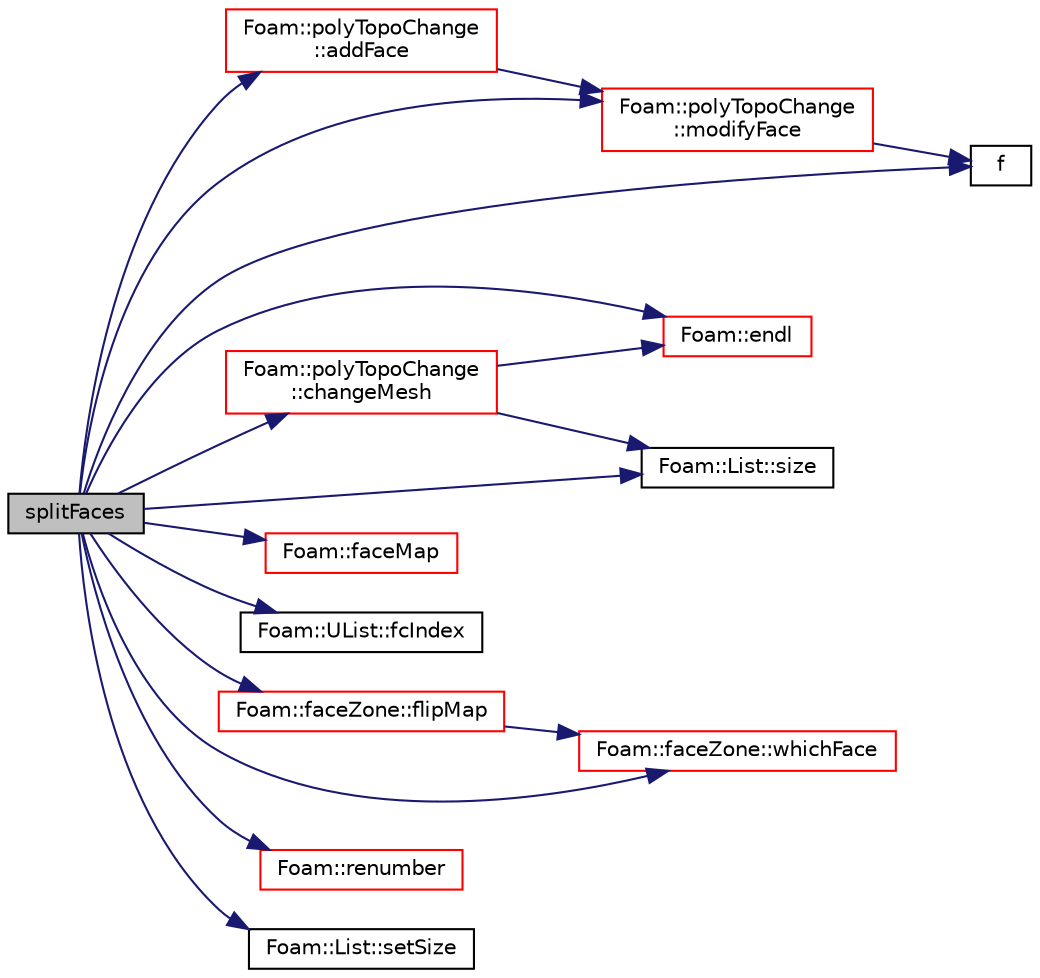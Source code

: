 digraph "splitFaces"
{
  bgcolor="transparent";
  edge [fontname="Helvetica",fontsize="10",labelfontname="Helvetica",labelfontsize="10"];
  node [fontname="Helvetica",fontsize="10",shape=record];
  rankdir="LR";
  Node12131 [label="splitFaces",height=0.2,width=0.4,color="black", fillcolor="grey75", style="filled", fontcolor="black"];
  Node12131 -> Node12132 [color="midnightblue",fontsize="10",style="solid",fontname="Helvetica"];
  Node12132 [label="Foam::polyTopoChange\l::addFace",height=0.2,width=0.4,color="red",URL="$a22449.html#aa4403c8bc86c5f108a55465c5f62d90c",tooltip="Add face to cells. Return new face label. "];
  Node12132 -> Node12135 [color="midnightblue",fontsize="10",style="solid",fontname="Helvetica"];
  Node12135 [label="Foam::polyTopoChange\l::modifyFace",height=0.2,width=0.4,color="red",URL="$a22449.html#a7d0d5d15783d4a43fcd10a838bece1ae",tooltip="Modify vertices or cell of face. "];
  Node12135 -> Node12136 [color="midnightblue",fontsize="10",style="solid",fontname="Helvetica"];
  Node12136 [label="f",height=0.2,width=0.4,color="black",URL="$a18335.html#a888be93833ac7a23170555c69c690288"];
  Node12131 -> Node12147 [color="midnightblue",fontsize="10",style="solid",fontname="Helvetica"];
  Node12147 [label="Foam::polyTopoChange\l::changeMesh",height=0.2,width=0.4,color="red",URL="$a22449.html#a1b105b13373ba9f1c7685f873b250cf2",tooltip="Inplace changes mesh without change of patches. "];
  Node12147 -> Node12148 [color="midnightblue",fontsize="10",style="solid",fontname="Helvetica"];
  Node12148 [label="Foam::endl",height=0.2,width=0.4,color="red",URL="$a21851.html#a2db8fe02a0d3909e9351bb4275b23ce4",tooltip="Add newline and flush stream. "];
  Node12147 -> Node12201 [color="midnightblue",fontsize="10",style="solid",fontname="Helvetica"];
  Node12201 [label="Foam::List::size",height=0.2,width=0.4,color="black",URL="$a26833.html#a8a5f6fa29bd4b500caf186f60245b384",tooltip="Override size to be inconsistent with allocated storage. "];
  Node12131 -> Node12148 [color="midnightblue",fontsize="10",style="solid",fontname="Helvetica"];
  Node12131 -> Node12136 [color="midnightblue",fontsize="10",style="solid",fontname="Helvetica"];
  Node12131 -> Node12272 [color="midnightblue",fontsize="10",style="solid",fontname="Helvetica"];
  Node12272 [label="Foam::faceMap",height=0.2,width=0.4,color="red",URL="$a21851.html#aa77215843e964fac259ab06e68d0ee02"];
  Node12131 -> Node12278 [color="midnightblue",fontsize="10",style="solid",fontname="Helvetica"];
  Node12278 [label="Foam::UList::fcIndex",height=0.2,width=0.4,color="black",URL="$a26837.html#a512534dbc231b74b95ff84902c1b2087",tooltip="Return the forward circular index, i.e. the next index. "];
  Node12131 -> Node12279 [color="midnightblue",fontsize="10",style="solid",fontname="Helvetica"];
  Node12279 [label="Foam::faceZone::flipMap",height=0.2,width=0.4,color="red",URL="$a28665.html#a03ecd61e4e943657de29efcacd488b19",tooltip="Return face flip map. "];
  Node12279 -> Node12562 [color="midnightblue",fontsize="10",style="solid",fontname="Helvetica"];
  Node12562 [label="Foam::faceZone::whichFace",height=0.2,width=0.4,color="red",URL="$a28665.html#a2a776b244e1eea320ab33cc0a21cf56a",tooltip="Helper function to re-direct to zone::localID(...) "];
  Node12131 -> Node12135 [color="midnightblue",fontsize="10",style="solid",fontname="Helvetica"];
  Node12131 -> Node12568 [color="midnightblue",fontsize="10",style="solid",fontname="Helvetica"];
  Node12568 [label="Foam::renumber",height=0.2,width=0.4,color="red",URL="$a21851.html#a495791c4d9e97a9fb63adc1124e336dd",tooltip="Renumber the values (not the indices) of a list. "];
  Node12131 -> Node12292 [color="midnightblue",fontsize="10",style="solid",fontname="Helvetica"];
  Node12292 [label="Foam::List::setSize",height=0.2,width=0.4,color="black",URL="$a26833.html#aedb985ffeaf1bdbfeccc2a8730405703",tooltip="Reset size of List. "];
  Node12131 -> Node12201 [color="midnightblue",fontsize="10",style="solid",fontname="Helvetica"];
  Node12131 -> Node12562 [color="midnightblue",fontsize="10",style="solid",fontname="Helvetica"];
}
